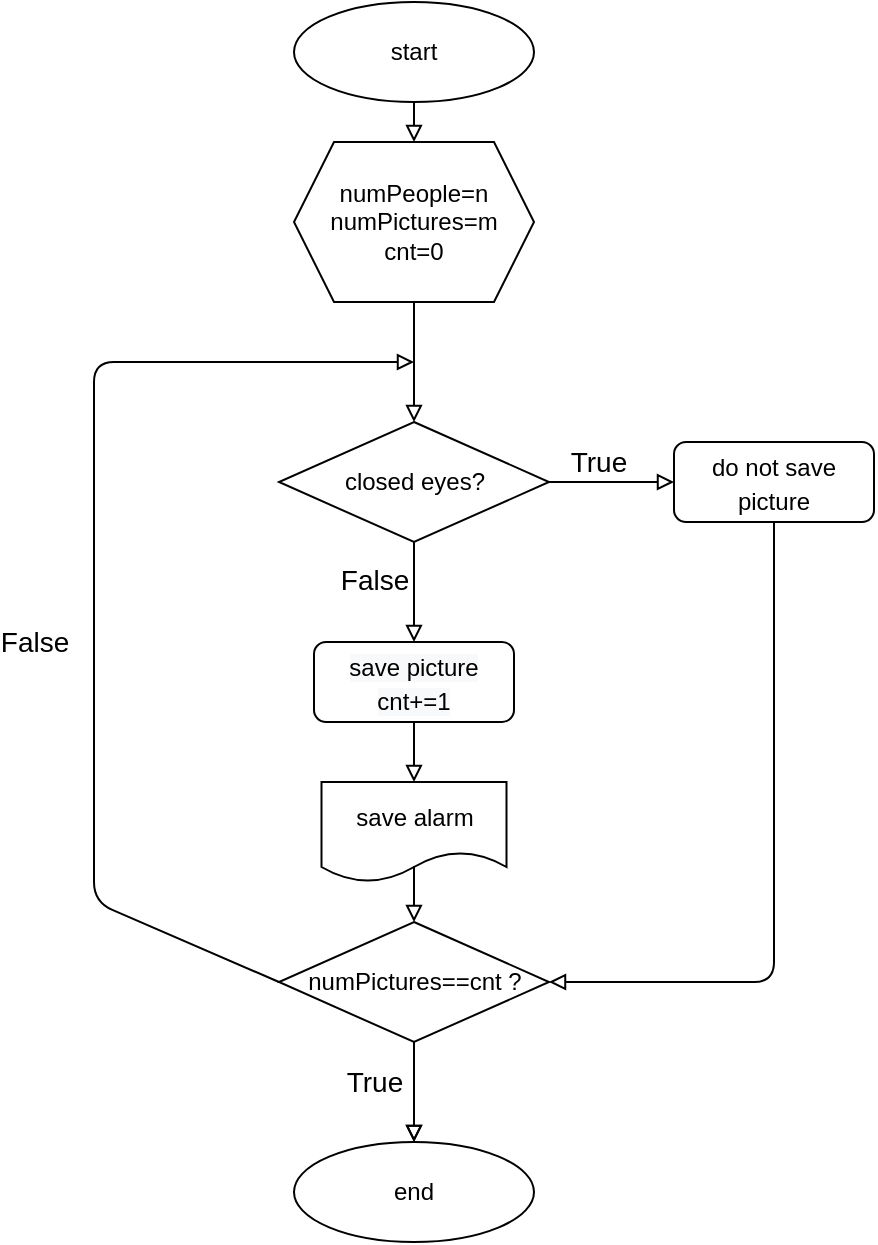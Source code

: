 <mxfile version="20.5.1" type="github">
  <diagram id="C5RBs43oDa-KdzZeNtuy" name="Page-1">
    <mxGraphModel dx="1015" dy="693" grid="1" gridSize="10" guides="1" tooltips="1" connect="1" arrows="1" fold="1" page="1" pageScale="1" pageWidth="827" pageHeight="1169" math="0" shadow="0">
      <root>
        <mxCell id="WIyWlLk6GJQsqaUBKTNV-0" />
        <mxCell id="WIyWlLk6GJQsqaUBKTNV-1" parent="WIyWlLk6GJQsqaUBKTNV-0" />
        <mxCell id="QhEpfM0qif--x3fRlnEI-0" value="start" style="ellipse;whiteSpace=wrap;html=1;" vertex="1" parent="WIyWlLk6GJQsqaUBKTNV-1">
          <mxGeometry x="160" y="20" width="120" height="50" as="geometry" />
        </mxCell>
        <mxCell id="QhEpfM0qif--x3fRlnEI-1" value="" style="endArrow=block;html=1;rounded=0;exitX=0.5;exitY=1;exitDx=0;exitDy=0;entryX=0.5;entryY=0;entryDx=0;entryDy=0;endFill=0;" edge="1" parent="WIyWlLk6GJQsqaUBKTNV-1" source="QhEpfM0qif--x3fRlnEI-0" target="QhEpfM0qif--x3fRlnEI-3">
          <mxGeometry width="50" height="50" relative="1" as="geometry">
            <mxPoint x="390" y="340" as="sourcePoint" />
            <mxPoint x="220" y="90" as="targetPoint" />
          </mxGeometry>
        </mxCell>
        <mxCell id="QhEpfM0qif--x3fRlnEI-3" value="numPeople=n&lt;br&gt;numPictures=m&lt;br&gt;cnt=0" style="shape=hexagon;perimeter=hexagonPerimeter2;whiteSpace=wrap;html=1;fixedSize=1;" vertex="1" parent="WIyWlLk6GJQsqaUBKTNV-1">
          <mxGeometry x="160" y="90" width="120" height="80" as="geometry" />
        </mxCell>
        <mxCell id="QhEpfM0qif--x3fRlnEI-4" value="end" style="ellipse;whiteSpace=wrap;html=1;" vertex="1" parent="WIyWlLk6GJQsqaUBKTNV-1">
          <mxGeometry x="160" y="590" width="120" height="50" as="geometry" />
        </mxCell>
        <mxCell id="QhEpfM0qif--x3fRlnEI-33" value="" style="edgeStyle=orthogonalEdgeStyle;rounded=1;orthogonalLoop=1;jettySize=auto;html=1;fontSize=14;endArrow=block;endFill=0;" edge="1" parent="WIyWlLk6GJQsqaUBKTNV-1" source="QhEpfM0qif--x3fRlnEI-5" target="QhEpfM0qif--x3fRlnEI-4">
          <mxGeometry relative="1" as="geometry" />
        </mxCell>
        <mxCell id="QhEpfM0qif--x3fRlnEI-5" value="numPictures==cnt ?" style="rhombus;whiteSpace=wrap;html=1;" vertex="1" parent="WIyWlLk6GJQsqaUBKTNV-1">
          <mxGeometry x="152.5" y="480" width="135" height="60" as="geometry" />
        </mxCell>
        <mxCell id="QhEpfM0qif--x3fRlnEI-8" value="save alarm" style="shape=document;whiteSpace=wrap;html=1;boundedLbl=1;" vertex="1" parent="WIyWlLk6GJQsqaUBKTNV-1">
          <mxGeometry x="173.75" y="410" width="92.5" height="50" as="geometry" />
        </mxCell>
        <mxCell id="QhEpfM0qif--x3fRlnEI-9" value="" style="endArrow=block;html=1;rounded=0;exitX=0.5;exitY=0.84;exitDx=0;exitDy=0;exitPerimeter=0;entryX=0.5;entryY=0;entryDx=0;entryDy=0;endFill=0;" edge="1" parent="WIyWlLk6GJQsqaUBKTNV-1" source="QhEpfM0qif--x3fRlnEI-8" target="QhEpfM0qif--x3fRlnEI-5">
          <mxGeometry width="50" height="50" relative="1" as="geometry">
            <mxPoint x="390" y="460" as="sourcePoint" />
            <mxPoint x="440" y="410" as="targetPoint" />
          </mxGeometry>
        </mxCell>
        <mxCell id="QhEpfM0qif--x3fRlnEI-12" value="closed eyes?" style="rhombus;whiteSpace=wrap;html=1;" vertex="1" parent="WIyWlLk6GJQsqaUBKTNV-1">
          <mxGeometry x="152.5" y="230" width="135" height="60" as="geometry" />
        </mxCell>
        <mxCell id="QhEpfM0qif--x3fRlnEI-13" value="" style="endArrow=block;html=1;rounded=0;exitX=0.5;exitY=1;exitDx=0;exitDy=0;entryX=0.5;entryY=0;entryDx=0;entryDy=0;endFill=0;" edge="1" parent="WIyWlLk6GJQsqaUBKTNV-1" source="QhEpfM0qif--x3fRlnEI-12" target="QhEpfM0qif--x3fRlnEI-18">
          <mxGeometry width="50" height="50" relative="1" as="geometry">
            <mxPoint x="390" y="380" as="sourcePoint" />
            <mxPoint x="220" y="340" as="targetPoint" />
          </mxGeometry>
        </mxCell>
        <mxCell id="QhEpfM0qif--x3fRlnEI-15" value="False" style="edgeLabel;html=1;align=center;verticalAlign=middle;resizable=0;points=[];fontSize=14;" vertex="1" connectable="0" parent="QhEpfM0qif--x3fRlnEI-13">
          <mxGeometry x="-0.233" y="-1" relative="1" as="geometry">
            <mxPoint x="-19" as="offset" />
          </mxGeometry>
        </mxCell>
        <mxCell id="QhEpfM0qif--x3fRlnEI-16" value="" style="endArrow=block;html=1;rounded=0;exitX=1;exitY=0.5;exitDx=0;exitDy=0;endFill=0;" edge="1" parent="WIyWlLk6GJQsqaUBKTNV-1" source="QhEpfM0qif--x3fRlnEI-12">
          <mxGeometry width="50" height="50" relative="1" as="geometry">
            <mxPoint x="230" y="300" as="sourcePoint" />
            <mxPoint x="350" y="260" as="targetPoint" />
            <Array as="points" />
          </mxGeometry>
        </mxCell>
        <mxCell id="QhEpfM0qif--x3fRlnEI-17" value="True" style="edgeLabel;html=1;align=center;verticalAlign=middle;resizable=0;points=[];fontSize=14;" vertex="1" connectable="0" parent="QhEpfM0qif--x3fRlnEI-16">
          <mxGeometry x="-0.233" y="-1" relative="1" as="geometry">
            <mxPoint y="-11" as="offset" />
          </mxGeometry>
        </mxCell>
        <mxCell id="QhEpfM0qif--x3fRlnEI-18" value="&lt;meta charset=&quot;utf-8&quot;&gt;&lt;span style=&quot;color: rgb(0, 0, 0); font-family: Helvetica; font-size: 12px; font-style: normal; font-variant-ligatures: normal; font-variant-caps: normal; font-weight: 400; letter-spacing: normal; orphans: 2; text-align: center; text-indent: 0px; text-transform: none; widows: 2; word-spacing: 0px; -webkit-text-stroke-width: 0px; background-color: rgb(248, 249, 250); text-decoration-thickness: initial; text-decoration-style: initial; text-decoration-color: initial; float: none; display: inline !important;&quot;&gt;save picture&lt;/span&gt;&lt;br style=&quot;color: rgb(0, 0, 0); font-family: Helvetica; font-size: 12px; font-style: normal; font-variant-ligatures: normal; font-variant-caps: normal; font-weight: 400; letter-spacing: normal; orphans: 2; text-align: center; text-indent: 0px; text-transform: none; widows: 2; word-spacing: 0px; -webkit-text-stroke-width: 0px; background-color: rgb(248, 249, 250); text-decoration-thickness: initial; text-decoration-style: initial; text-decoration-color: initial;&quot;&gt;&lt;span style=&quot;color: rgb(0, 0, 0); font-family: Helvetica; font-size: 12px; font-style: normal; font-variant-ligatures: normal; font-variant-caps: normal; font-weight: 400; letter-spacing: normal; orphans: 2; text-align: center; text-indent: 0px; text-transform: none; widows: 2; word-spacing: 0px; -webkit-text-stroke-width: 0px; background-color: rgb(248, 249, 250); text-decoration-thickness: initial; text-decoration-style: initial; text-decoration-color: initial; float: none; display: inline !important;&quot;&gt;cnt+=1&lt;/span&gt;" style="rounded=1;whiteSpace=wrap;html=1;fontSize=14;" vertex="1" parent="WIyWlLk6GJQsqaUBKTNV-1">
          <mxGeometry x="170" y="340" width="100" height="40" as="geometry" />
        </mxCell>
        <mxCell id="QhEpfM0qif--x3fRlnEI-19" value="&lt;span style=&quot;font-size: 12px;&quot;&gt;do not save&lt;br&gt;picture&lt;br&gt;&lt;/span&gt;" style="rounded=1;whiteSpace=wrap;html=1;fontSize=14;" vertex="1" parent="WIyWlLk6GJQsqaUBKTNV-1">
          <mxGeometry x="350" y="240" width="100" height="40" as="geometry" />
        </mxCell>
        <mxCell id="QhEpfM0qif--x3fRlnEI-20" value="" style="endArrow=block;html=1;rounded=1;fontSize=14;exitX=0.5;exitY=1;exitDx=0;exitDy=0;entryX=1;entryY=0.5;entryDx=0;entryDy=0;endFill=0;" edge="1" parent="WIyWlLk6GJQsqaUBKTNV-1" source="QhEpfM0qif--x3fRlnEI-19" target="QhEpfM0qif--x3fRlnEI-5">
          <mxGeometry width="50" height="50" relative="1" as="geometry">
            <mxPoint x="390" y="540" as="sourcePoint" />
            <mxPoint x="440" y="490" as="targetPoint" />
            <Array as="points">
              <mxPoint x="400" y="510" />
            </Array>
          </mxGeometry>
        </mxCell>
        <mxCell id="QhEpfM0qif--x3fRlnEI-23" value="" style="endArrow=block;html=1;rounded=0;fontSize=14;exitX=0.5;exitY=1;exitDx=0;exitDy=0;entryX=0.5;entryY=0;entryDx=0;entryDy=0;endFill=0;" edge="1" parent="WIyWlLk6GJQsqaUBKTNV-1" source="QhEpfM0qif--x3fRlnEI-3" target="QhEpfM0qif--x3fRlnEI-12">
          <mxGeometry width="50" height="50" relative="1" as="geometry">
            <mxPoint x="390" y="350" as="sourcePoint" />
            <mxPoint x="440" y="300" as="targetPoint" />
            <Array as="points">
              <mxPoint x="220" y="200" />
            </Array>
          </mxGeometry>
        </mxCell>
        <mxCell id="QhEpfM0qif--x3fRlnEI-28" value="" style="endArrow=block;html=1;rounded=0;fontSize=14;endFill=0;entryX=0.5;entryY=0;entryDx=0;entryDy=0;" edge="1" parent="WIyWlLk6GJQsqaUBKTNV-1" target="QhEpfM0qif--x3fRlnEI-4">
          <mxGeometry width="50" height="50" relative="1" as="geometry">
            <mxPoint x="220" y="540" as="sourcePoint" />
            <mxPoint x="266.25" y="490" as="targetPoint" />
          </mxGeometry>
        </mxCell>
        <mxCell id="QhEpfM0qif--x3fRlnEI-34" value="True" style="edgeLabel;html=1;align=center;verticalAlign=middle;resizable=0;points=[];fontSize=14;" vertex="1" connectable="0" parent="QhEpfM0qif--x3fRlnEI-28">
          <mxGeometry x="-0.4" y="1" relative="1" as="geometry">
            <mxPoint x="-21" y="5" as="offset" />
          </mxGeometry>
        </mxCell>
        <mxCell id="QhEpfM0qif--x3fRlnEI-29" value="" style="endArrow=block;html=1;rounded=0;fontSize=14;exitX=0.5;exitY=1;exitDx=0;exitDy=0;entryX=0.5;entryY=0;entryDx=0;entryDy=0;endFill=0;" edge="1" parent="WIyWlLk6GJQsqaUBKTNV-1" source="QhEpfM0qif--x3fRlnEI-18" target="QhEpfM0qif--x3fRlnEI-8">
          <mxGeometry width="50" height="50" relative="1" as="geometry">
            <mxPoint x="390" y="530" as="sourcePoint" />
            <mxPoint x="440" y="480" as="targetPoint" />
          </mxGeometry>
        </mxCell>
        <mxCell id="QhEpfM0qif--x3fRlnEI-32" value="" style="endArrow=block;html=1;rounded=1;fontSize=14;exitX=0;exitY=0.5;exitDx=0;exitDy=0;endFill=0;" edge="1" parent="WIyWlLk6GJQsqaUBKTNV-1" source="QhEpfM0qif--x3fRlnEI-5">
          <mxGeometry width="50" height="50" relative="1" as="geometry">
            <mxPoint x="370" y="410" as="sourcePoint" />
            <mxPoint x="220" y="200" as="targetPoint" />
            <Array as="points">
              <mxPoint x="60" y="470" />
              <mxPoint x="60" y="200" />
            </Array>
          </mxGeometry>
        </mxCell>
        <mxCell id="QhEpfM0qif--x3fRlnEI-35" value="False" style="edgeLabel;html=1;align=center;verticalAlign=middle;resizable=0;points=[];fontSize=14;" vertex="1" connectable="0" parent="QhEpfM0qif--x3fRlnEI-32">
          <mxGeometry x="-0.13" y="-2" relative="1" as="geometry">
            <mxPoint x="-32" as="offset" />
          </mxGeometry>
        </mxCell>
      </root>
    </mxGraphModel>
  </diagram>
</mxfile>
